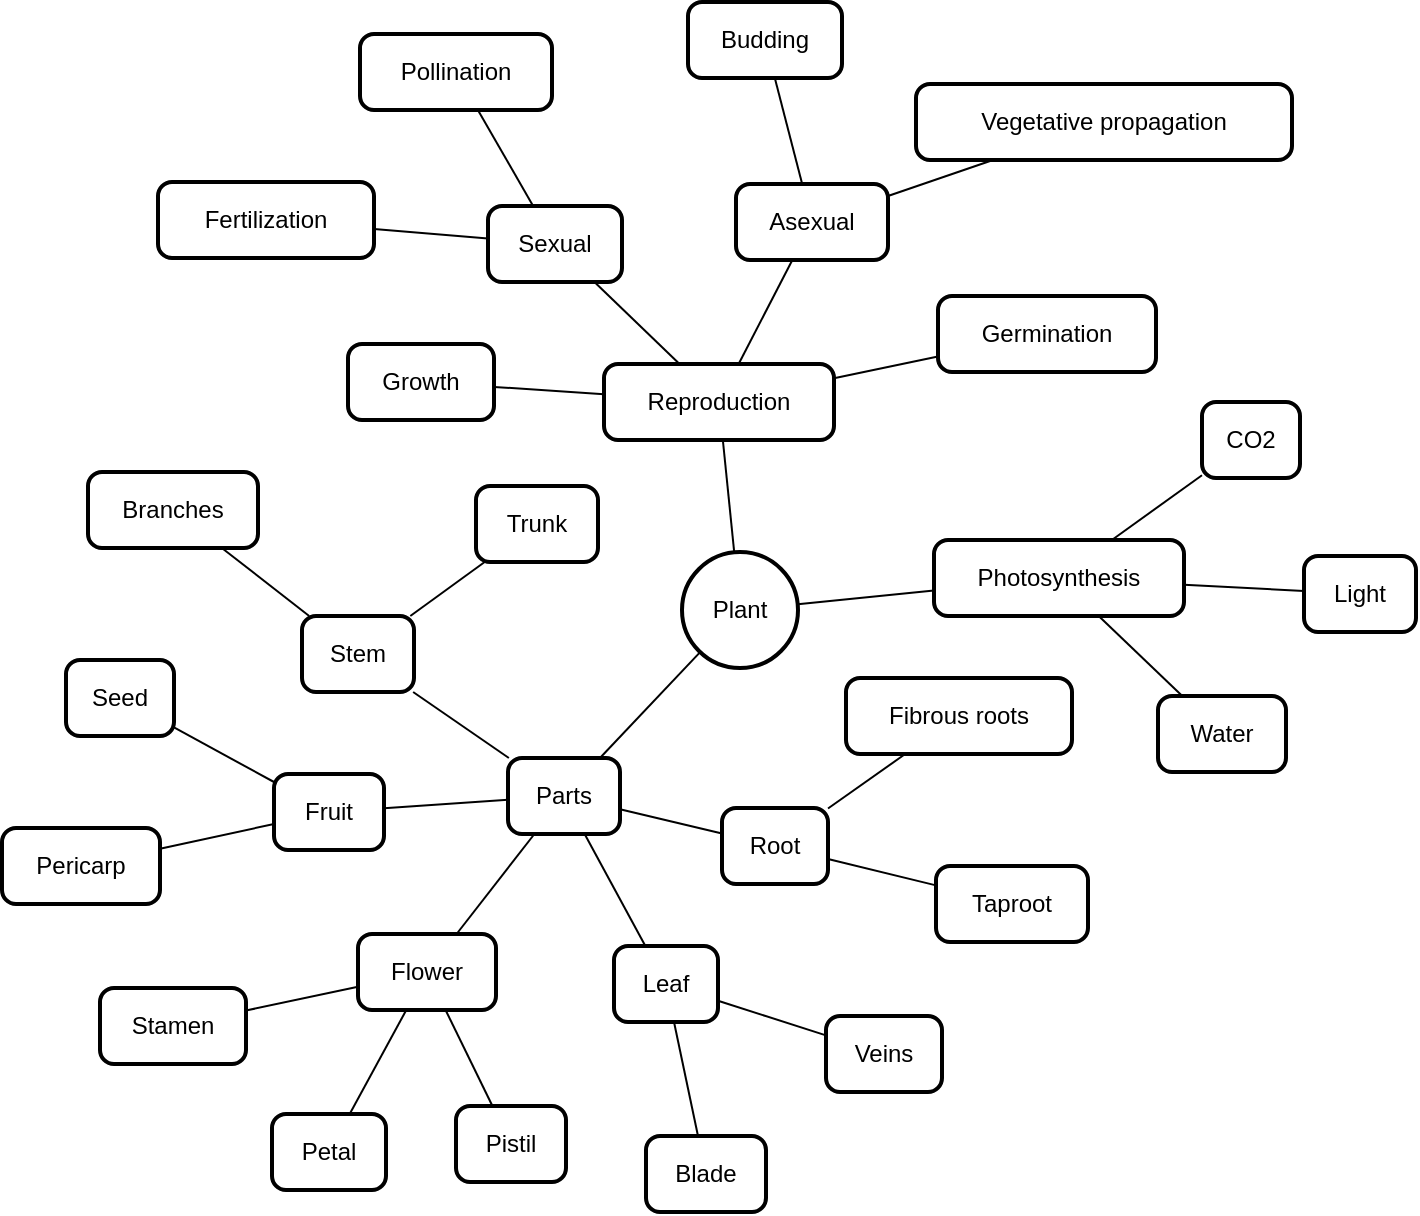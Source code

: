 <mxfile version="24.7.14">
  <diagram name="Página-1" id="nfaHS-6LXGWvkFeAx84n">
    <mxGraphModel>
      <root>
        <mxCell id="0" />
        <mxCell id="1" parent="0" />
        <mxCell id="2" value="Plant" style="ellipse;aspect=fixed;strokeWidth=2;whiteSpace=wrap;" vertex="1" parent="1">
          <mxGeometry x="355" y="290" width="58" height="58" as="geometry" />
        </mxCell>
        <mxCell id="3" value="Photosynthesis" style="rounded=1;absoluteArcSize=1;arcSize=14;whiteSpace=wrap;strokeWidth=2;" vertex="1" parent="1">
          <mxGeometry x="481" y="284" width="125" height="38" as="geometry" />
        </mxCell>
        <mxCell id="4" value="Light" style="rounded=1;absoluteArcSize=1;arcSize=14;whiteSpace=wrap;strokeWidth=2;" vertex="1" parent="1">
          <mxGeometry x="666" y="292" width="56" height="38" as="geometry" />
        </mxCell>
        <mxCell id="5" value="CO2" style="rounded=1;absoluteArcSize=1;arcSize=14;whiteSpace=wrap;strokeWidth=2;" vertex="1" parent="1">
          <mxGeometry x="615" y="215" width="49" height="38" as="geometry" />
        </mxCell>
        <mxCell id="6" value="Water" style="rounded=1;absoluteArcSize=1;arcSize=14;whiteSpace=wrap;strokeWidth=2;" vertex="1" parent="1">
          <mxGeometry x="593" y="362" width="64" height="38" as="geometry" />
        </mxCell>
        <mxCell id="7" value="Parts" style="rounded=1;absoluteArcSize=1;arcSize=14;whiteSpace=wrap;strokeWidth=2;" vertex="1" parent="1">
          <mxGeometry x="268" y="393" width="56" height="38" as="geometry" />
        </mxCell>
        <mxCell id="8" value="Root" style="rounded=1;absoluteArcSize=1;arcSize=14;whiteSpace=wrap;strokeWidth=2;" vertex="1" parent="1">
          <mxGeometry x="375" y="418" width="53" height="38" as="geometry" />
        </mxCell>
        <mxCell id="9" value="Taproot" style="rounded=1;absoluteArcSize=1;arcSize=14;whiteSpace=wrap;strokeWidth=2;" vertex="1" parent="1">
          <mxGeometry x="482" y="447" width="76" height="38" as="geometry" />
        </mxCell>
        <mxCell id="10" value="Fibrous roots" style="rounded=1;absoluteArcSize=1;arcSize=14;whiteSpace=wrap;strokeWidth=2;" vertex="1" parent="1">
          <mxGeometry x="437" y="353" width="113" height="38" as="geometry" />
        </mxCell>
        <mxCell id="11" value="Stem" style="rounded=1;absoluteArcSize=1;arcSize=14;whiteSpace=wrap;strokeWidth=2;" vertex="1" parent="1">
          <mxGeometry x="165" y="322" width="56" height="38" as="geometry" />
        </mxCell>
        <mxCell id="12" value="Trunk" style="rounded=1;absoluteArcSize=1;arcSize=14;whiteSpace=wrap;strokeWidth=2;" vertex="1" parent="1">
          <mxGeometry x="252" y="257" width="61" height="38" as="geometry" />
        </mxCell>
        <mxCell id="13" value="Branches" style="rounded=1;absoluteArcSize=1;arcSize=14;whiteSpace=wrap;strokeWidth=2;" vertex="1" parent="1">
          <mxGeometry x="58" y="250" width="85" height="38" as="geometry" />
        </mxCell>
        <mxCell id="14" value="Leaf" style="rounded=1;absoluteArcSize=1;arcSize=14;whiteSpace=wrap;strokeWidth=2;" vertex="1" parent="1">
          <mxGeometry x="321" y="487" width="52" height="38" as="geometry" />
        </mxCell>
        <mxCell id="15" value="Blade" style="rounded=1;absoluteArcSize=1;arcSize=14;whiteSpace=wrap;strokeWidth=2;" vertex="1" parent="1">
          <mxGeometry x="337" y="582" width="60" height="38" as="geometry" />
        </mxCell>
        <mxCell id="16" value="Veins" style="rounded=1;absoluteArcSize=1;arcSize=14;whiteSpace=wrap;strokeWidth=2;" vertex="1" parent="1">
          <mxGeometry x="427" y="522" width="58" height="38" as="geometry" />
        </mxCell>
        <mxCell id="17" value="Flower" style="rounded=1;absoluteArcSize=1;arcSize=14;whiteSpace=wrap;strokeWidth=2;" vertex="1" parent="1">
          <mxGeometry x="193" y="481" width="69" height="38" as="geometry" />
        </mxCell>
        <mxCell id="18" value="Petal" style="rounded=1;absoluteArcSize=1;arcSize=14;whiteSpace=wrap;strokeWidth=2;" vertex="1" parent="1">
          <mxGeometry x="150" y="571" width="57" height="38" as="geometry" />
        </mxCell>
        <mxCell id="19" value="Pistil" style="rounded=1;absoluteArcSize=1;arcSize=14;whiteSpace=wrap;strokeWidth=2;" vertex="1" parent="1">
          <mxGeometry x="242" y="567" width="55" height="38" as="geometry" />
        </mxCell>
        <mxCell id="20" value="Stamen" style="rounded=1;absoluteArcSize=1;arcSize=14;whiteSpace=wrap;strokeWidth=2;" vertex="1" parent="1">
          <mxGeometry x="64" y="508" width="73" height="38" as="geometry" />
        </mxCell>
        <mxCell id="21" value="Fruit" style="rounded=1;absoluteArcSize=1;arcSize=14;whiteSpace=wrap;strokeWidth=2;" vertex="1" parent="1">
          <mxGeometry x="151" y="401" width="55" height="38" as="geometry" />
        </mxCell>
        <mxCell id="22" value="Seed" style="rounded=1;absoluteArcSize=1;arcSize=14;whiteSpace=wrap;strokeWidth=2;" vertex="1" parent="1">
          <mxGeometry x="47" y="344" width="54" height="38" as="geometry" />
        </mxCell>
        <mxCell id="23" value="Pericarp" style="rounded=1;absoluteArcSize=1;arcSize=14;whiteSpace=wrap;strokeWidth=2;" vertex="1" parent="1">
          <mxGeometry x="15" y="428" width="79" height="38" as="geometry" />
        </mxCell>
        <mxCell id="24" value="Reproduction" style="rounded=1;absoluteArcSize=1;arcSize=14;whiteSpace=wrap;strokeWidth=2;" vertex="1" parent="1">
          <mxGeometry x="316" y="196" width="115" height="38" as="geometry" />
        </mxCell>
        <mxCell id="25" value="Sexual" style="rounded=1;absoluteArcSize=1;arcSize=14;whiteSpace=wrap;strokeWidth=2;" vertex="1" parent="1">
          <mxGeometry x="258" y="117" width="67" height="38" as="geometry" />
        </mxCell>
        <mxCell id="26" value="Pollination" style="rounded=1;absoluteArcSize=1;arcSize=14;whiteSpace=wrap;strokeWidth=2;" vertex="1" parent="1">
          <mxGeometry x="194" y="31" width="96" height="38" as="geometry" />
        </mxCell>
        <mxCell id="27" value="Fertilization" style="rounded=1;absoluteArcSize=1;arcSize=14;whiteSpace=wrap;strokeWidth=2;" vertex="1" parent="1">
          <mxGeometry x="93" y="105" width="108" height="38" as="geometry" />
        </mxCell>
        <mxCell id="28" value="Asexual" style="rounded=1;absoluteArcSize=1;arcSize=14;whiteSpace=wrap;strokeWidth=2;" vertex="1" parent="1">
          <mxGeometry x="382" y="106" width="76" height="38" as="geometry" />
        </mxCell>
        <mxCell id="29" value="Vegetative propagation" style="rounded=1;absoluteArcSize=1;arcSize=14;whiteSpace=wrap;strokeWidth=2;" vertex="1" parent="1">
          <mxGeometry x="472" y="56" width="188" height="38" as="geometry" />
        </mxCell>
        <mxCell id="30" value="Budding" style="rounded=1;absoluteArcSize=1;arcSize=14;whiteSpace=wrap;strokeWidth=2;" vertex="1" parent="1">
          <mxGeometry x="358" y="15" width="77" height="38" as="geometry" />
        </mxCell>
        <mxCell id="31" value="Germination" style="rounded=1;absoluteArcSize=1;arcSize=14;whiteSpace=wrap;strokeWidth=2;" vertex="1" parent="1">
          <mxGeometry x="483" y="162" width="109" height="38" as="geometry" />
        </mxCell>
        <mxCell id="32" value="Growth" style="rounded=1;absoluteArcSize=1;arcSize=14;whiteSpace=wrap;strokeWidth=2;" vertex="1" parent="1">
          <mxGeometry x="188" y="186" width="73" height="38" as="geometry" />
        </mxCell>
        <mxCell id="33" style="endArrow=none" edge="1" parent="1" source="2" target="3">
          <mxGeometry relative="1" as="geometry" />
        </mxCell>
        <mxCell id="34" style="endArrow=none" edge="1" parent="1" source="2" target="7">
          <mxGeometry relative="1" as="geometry" />
        </mxCell>
        <mxCell id="35" style="endArrow=none" edge="1" parent="1" source="2" target="24">
          <mxGeometry relative="1" as="geometry" />
        </mxCell>
        <mxCell id="36" style="endArrow=none" edge="1" parent="1" source="3" target="4">
          <mxGeometry relative="1" as="geometry" />
        </mxCell>
        <mxCell id="37" style="endArrow=none" edge="1" parent="1" source="3" target="5">
          <mxGeometry relative="1" as="geometry" />
        </mxCell>
        <mxCell id="38" style="endArrow=none" edge="1" parent="1" source="3" target="6">
          <mxGeometry relative="1" as="geometry" />
        </mxCell>
        <mxCell id="39" style="endArrow=none" edge="1" parent="1" source="7" target="8">
          <mxGeometry relative="1" as="geometry" />
        </mxCell>
        <mxCell id="40" style="endArrow=none" edge="1" parent="1" source="7" target="11">
          <mxGeometry relative="1" as="geometry" />
        </mxCell>
        <mxCell id="41" style="endArrow=none" edge="1" parent="1" source="7" target="14">
          <mxGeometry relative="1" as="geometry" />
        </mxCell>
        <mxCell id="42" style="endArrow=none" edge="1" parent="1" source="7" target="17">
          <mxGeometry relative="1" as="geometry" />
        </mxCell>
        <mxCell id="43" style="endArrow=none" edge="1" parent="1" source="7" target="21">
          <mxGeometry relative="1" as="geometry" />
        </mxCell>
        <mxCell id="44" style="endArrow=none" edge="1" parent="1" source="8" target="9">
          <mxGeometry relative="1" as="geometry" />
        </mxCell>
        <mxCell id="45" style="endArrow=none" edge="1" parent="1" source="8" target="10">
          <mxGeometry relative="1" as="geometry" />
        </mxCell>
        <mxCell id="46" style="endArrow=none" edge="1" parent="1" source="11" target="12">
          <mxGeometry relative="1" as="geometry" />
        </mxCell>
        <mxCell id="47" style="endArrow=none" edge="1" parent="1" source="11" target="13">
          <mxGeometry relative="1" as="geometry" />
        </mxCell>
        <mxCell id="48" style="endArrow=none" edge="1" parent="1" source="14" target="15">
          <mxGeometry relative="1" as="geometry" />
        </mxCell>
        <mxCell id="49" style="endArrow=none" edge="1" parent="1" source="14" target="16">
          <mxGeometry relative="1" as="geometry" />
        </mxCell>
        <mxCell id="50" style="endArrow=none" edge="1" parent="1" source="17" target="18">
          <mxGeometry relative="1" as="geometry" />
        </mxCell>
        <mxCell id="51" style="endArrow=none" edge="1" parent="1" source="17" target="19">
          <mxGeometry relative="1" as="geometry" />
        </mxCell>
        <mxCell id="52" style="endArrow=none" edge="1" parent="1" source="17" target="20">
          <mxGeometry relative="1" as="geometry" />
        </mxCell>
        <mxCell id="53" style="endArrow=none" edge="1" parent="1" source="21" target="22">
          <mxGeometry relative="1" as="geometry" />
        </mxCell>
        <mxCell id="54" style="endArrow=none" edge="1" parent="1" source="21" target="23">
          <mxGeometry relative="1" as="geometry" />
        </mxCell>
        <mxCell id="55" style="endArrow=none" edge="1" parent="1" source="24" target="25">
          <mxGeometry relative="1" as="geometry" />
        </mxCell>
        <mxCell id="56" style="endArrow=none" edge="1" parent="1" source="24" target="28">
          <mxGeometry relative="1" as="geometry" />
        </mxCell>
        <mxCell id="57" style="endArrow=none" edge="1" parent="1" source="24" target="31">
          <mxGeometry relative="1" as="geometry" />
        </mxCell>
        <mxCell id="58" style="endArrow=none" edge="1" parent="1" source="24" target="32">
          <mxGeometry relative="1" as="geometry" />
        </mxCell>
        <mxCell id="59" style="endArrow=none" edge="1" parent="1" source="25" target="26">
          <mxGeometry relative="1" as="geometry" />
        </mxCell>
        <mxCell id="60" style="endArrow=none" edge="1" parent="1" source="25" target="27">
          <mxGeometry relative="1" as="geometry" />
        </mxCell>
        <mxCell id="61" style="endArrow=none" edge="1" parent="1" source="28" target="29">
          <mxGeometry relative="1" as="geometry" />
        </mxCell>
        <mxCell id="62" style="endArrow=none" edge="1" parent="1" source="28" target="30">
          <mxGeometry relative="1" as="geometry" />
        </mxCell>
      </root>
    </mxGraphModel>
  </diagram>
</mxfile>
